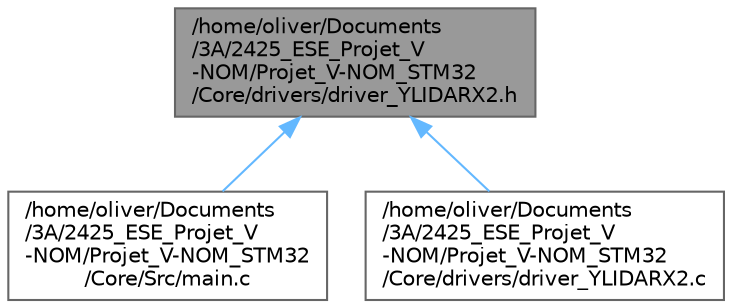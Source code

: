 digraph "/home/oliver/Documents/3A/2425_ESE_Projet_V-NOM/Projet_V-NOM_STM32/Core/drivers/driver_YLIDARX2.h"
{
 // LATEX_PDF_SIZE
  bgcolor="transparent";
  edge [fontname=Helvetica,fontsize=10,labelfontname=Helvetica,labelfontsize=10];
  node [fontname=Helvetica,fontsize=10,shape=box,height=0.2,width=0.4];
  Node1 [id="Node000001",label="/home/oliver/Documents\l/3A/2425_ESE_Projet_V\l-NOM/Projet_V-NOM_STM32\l/Core/drivers/driver_YLIDARX2.h",height=0.2,width=0.4,color="gray40", fillcolor="grey60", style="filled", fontcolor="black",tooltip="Header file for the YDLIDAR X2 driver."];
  Node1 -> Node2 [id="edge1_Node000001_Node000002",dir="back",color="steelblue1",style="solid",tooltip=" "];
  Node2 [id="Node000002",label="/home/oliver/Documents\l/3A/2425_ESE_Projet_V\l-NOM/Projet_V-NOM_STM32\l/Core/Src/main.c",height=0.2,width=0.4,color="grey40", fillcolor="white", style="filled",URL="$main_8c.html",tooltip=": Main program body"];
  Node1 -> Node3 [id="edge2_Node000001_Node000003",dir="back",color="steelblue1",style="solid",tooltip=" "];
  Node3 [id="Node000003",label="/home/oliver/Documents\l/3A/2425_ESE_Projet_V\l-NOM/Projet_V-NOM_STM32\l/Core/drivers/driver_YLIDARX2.c",height=0.2,width=0.4,color="grey40", fillcolor="white", style="filled",URL="$driver__YLIDARX2_8c.html",tooltip="Implementation of the YDLIDAR X2 driver."];
}
